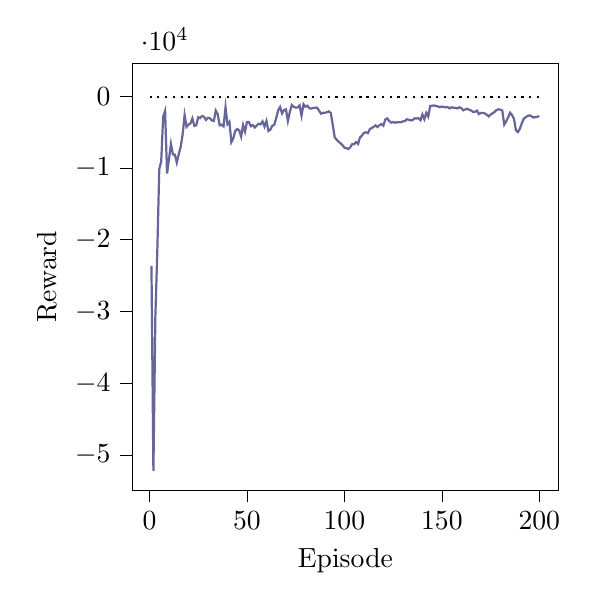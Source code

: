 % This file was created by tikzplotlib v0.9.1.
\begin{tikzpicture}

\definecolor{color0}{rgb}{0.122,0.467,0.706}

\begin{axis}[
compat=newest,
tick align=outside,
tick pos=left,
x grid style={white!69.02!black},
xmin=-8.95, xmax=209.95,
xtick style={color=black},
y grid style={white!69.02!black},
ymin=-54880.125, ymax=4545.389,
ytick style={color=black},
scaled y ticks=true,
scaled y ticks=base 10:-4,
width=7cm,
height=7cm,
xlabel=Episode,
ylabel=Reward
]

\addplot[thick, black, dotted, domain=0:200] {-60.65};

\addplot [thick, blue!20!gray]
table {%
1 -23624.479
2 -52178.966
3 -30737.219
4 -21582.064
5 -10160.071
6 -9093.942
7 -2866.082
8 -2053.709
9 -10774.06
10 -8733.722
11 -6652.363
12 -8114.354
13 -8144.847
14 -9249.638
15 -8088.082
16 -7037.698
17 -5320.772
18 -2643.82
19 -4273.952
20 -3950.365
21 -3808.056
22 -3096.479
23 -4143.47
24 -4048.364
25 -2932.257
26 -3042.042
27 -2753.483
28 -2882.959
29 -3307.533
30 -3009.484
31 -3081.006
32 -3379.929
33 -3453.931
34 -2016.222
35 -2524.637
36 -4055.032
37 -3958.781
38 -4195.785
39 -1539.723
40 -3901.033
41 -3572.641
42 -6404.978
43 -5861.528
44 -4845.146
45 -4567.977
46 -4768.178
47 -5642.419
48 -4025.607
49 -4941.793
50 -3594.098
51 -3598.21
52 -4182.852
53 -4017.424
54 -4366.869
55 -4090.758
56 -3851.604
57 -3925.522
58 -3521.175
59 -4240.361
60 -3443.286
61 -4840.685
62 -4678.013
63 -4128.386
64 -3980.423
65 -3066.778
66 -1978.54
67 -1510.089
68 -2401.933
69 -1937.901
70 -1842.48
71 -3455.717
72 -2178.875
73 -1230.566
74 -1481.33
75 -1584.47
76 -1576.265
77 -1285.942
78 -2720.092
79 -1114.706
80 -1466.989
81 -1323.926
82 -1674.384
83 -1732.778
84 -1649.039
85 -1602.127
86 -1617.899
87 -2014.03
88 -2446.31
89 -2320.867
90 -2324.341
91 -2230.264
92 -2117.268
93 -2354.245
94 -3952.115
95 -5720.298
96 -6057.102
97 -6333.764
98 -6553.166
99 -6826.992
100 -7169.156
101 -7230.239
102 -7352.828
103 -7098.063
104 -6672.837
105 -6686.773
106 -6400.629
107 -6654.019
108 -5745.937
109 -5499.359
110 -5109.614
111 -5036.734
112 -5153.815
113 -4607.617
114 -4421.757
115 -4289.704
116 -4067.975
117 -4293.731
118 -4025.83
119 -3894.196
120 -4108.235
121 -3225.68
122 -3104.509
123 -3468.965
124 -3682.538
125 -3599.61
126 -3696.439
127 -3620.878
128 -3616.779
129 -3631.752
130 -3501.255
131 -3471.813
132 -3206.412
133 -3288.456
134 -3373.931
135 -3335.497
136 -3079.208
137 -3117.246
138 -3051.865
139 -3349.137
140 -2540.507
141 -3210.616
142 -2310.635
143 -2837.295
144 -1368.437
145 -1328.556
146 -1293.007
147 -1365.143
148 -1441.174
149 -1523.552
150 -1442.953
151 -1514.824
152 -1538.788
153 -1514.846
154 -1704.708
155 -1547.108
156 -1595.474
157 -1649.811
158 -1697.503
159 -1547.078
160 -1668.055
161 -1972.671
162 -1837.607
163 -1751.278
164 -1887.458
165 -1984.295
166 -2204.357
167 -2169.704
168 -2012.702
169 -2501.193
170 -2344.427
171 -2319.915
172 -2393.018
173 -2584.097
174 -2819.023
175 -2574.067
176 -2391.192
177 -2203.524
178 -1943.905
179 -1823.192
180 -1877.581
181 -1999.83
182 -3954.45
183 -3514.429
184 -2950.077
185 -2306.298
186 -2636.642
187 -3168.703
188 -4732.31
189 -4998.092
190 -4544.626
191 -3789.909
192 -3131.868
193 -2931.863
194 -2757.23
195 -2668.919
196 -2785.513
197 -2975.2
198 -2917.882
199 -2870.924
200 -2763.329
};
\end{axis}

\end{tikzpicture}
